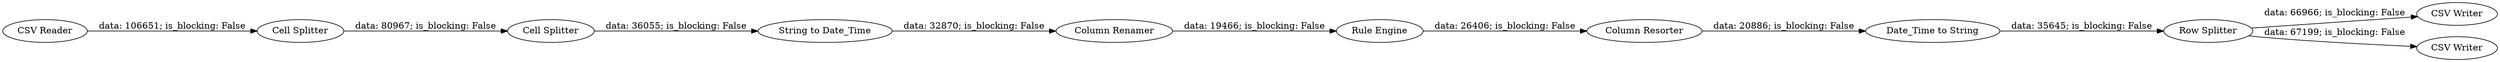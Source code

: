 digraph {
	"-3611246603323436711_4" [label="String to Date_Time"]
	"-3611246603323436711_1" [label="CSV Reader"]
	"-3611246603323436711_6" [label="Column Renamer"]
	"-3611246603323436711_5" [label="Rule Engine"]
	"-3611246603323436711_9" [label="Column Resorter"]
	"-3611246603323436711_11" [label="CSV Writer"]
	"-3611246603323436711_12" [label="Date_Time to String"]
	"-3611246603323436711_3" [label="Cell Splitter"]
	"-3611246603323436711_2" [label="Cell Splitter"]
	"-3611246603323436711_8" [label="Row Splitter"]
	"-3611246603323436711_10" [label="CSV Writer"]
	"-3611246603323436711_2" -> "-3611246603323436711_3" [label="data: 80967; is_blocking: False"]
	"-3611246603323436711_8" -> "-3611246603323436711_10" [label="data: 67199; is_blocking: False"]
	"-3611246603323436711_8" -> "-3611246603323436711_11" [label="data: 66966; is_blocking: False"]
	"-3611246603323436711_9" -> "-3611246603323436711_12" [label="data: 20886; is_blocking: False"]
	"-3611246603323436711_5" -> "-3611246603323436711_9" [label="data: 26406; is_blocking: False"]
	"-3611246603323436711_1" -> "-3611246603323436711_2" [label="data: 106651; is_blocking: False"]
	"-3611246603323436711_4" -> "-3611246603323436711_6" [label="data: 32870; is_blocking: False"]
	"-3611246603323436711_6" -> "-3611246603323436711_5" [label="data: 19466; is_blocking: False"]
	"-3611246603323436711_3" -> "-3611246603323436711_4" [label="data: 36055; is_blocking: False"]
	"-3611246603323436711_12" -> "-3611246603323436711_8" [label="data: 35645; is_blocking: False"]
	rankdir=LR
}

